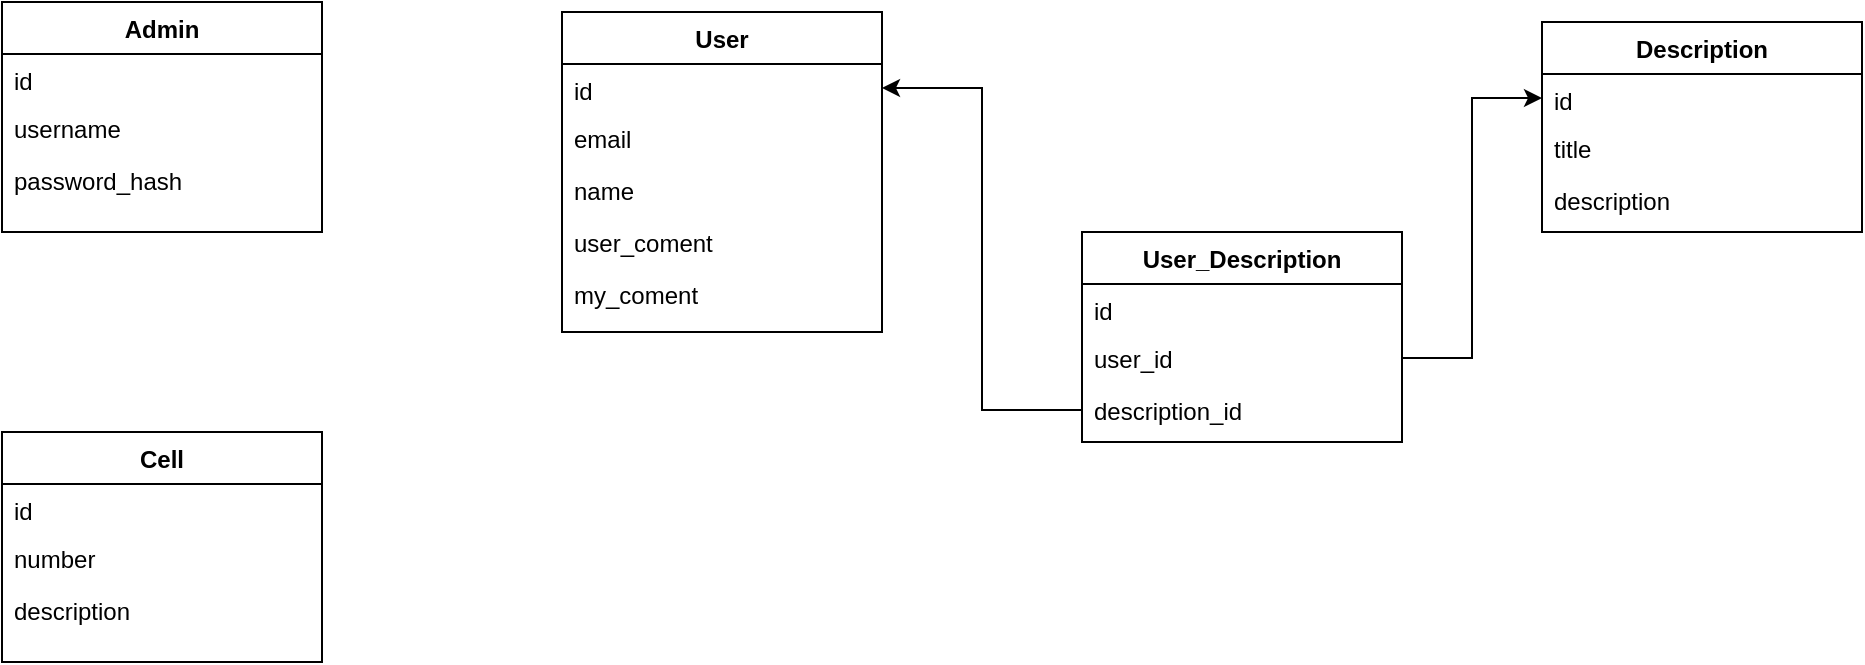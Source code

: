 <mxfile version="20.8.23" type="github">
  <diagram name="Page-1" id="9f46799a-70d6-7492-0946-bef42562c5a5">
    <mxGraphModel dx="3187" dy="4248" grid="1" gridSize="10" guides="1" tooltips="1" connect="1" arrows="1" fold="1" page="1" pageScale="1" pageWidth="1100" pageHeight="850" background="none" math="0" shadow="0">
      <root>
        <mxCell id="0" />
        <mxCell id="1" parent="0" />
        <mxCell id="Sm0ss1CgcWURTjr-spZG-1" value="Admin" style="swimlane;fontStyle=1;align=center;verticalAlign=top;childLayout=stackLayout;horizontal=1;startSize=26;horizontalStack=0;resizeParent=1;resizeLast=0;collapsible=1;marginBottom=0;rounded=0;shadow=0;strokeWidth=1;" parent="1" vertex="1">
          <mxGeometry x="60" y="-2365" width="160" height="115" as="geometry">
            <mxRectangle x="340" y="380" width="170" height="26" as="alternateBounds" />
          </mxGeometry>
        </mxCell>
        <mxCell id="Sm0ss1CgcWURTjr-spZG-2" value="id" style="text;align=left;verticalAlign=top;spacingLeft=4;spacingRight=4;overflow=hidden;rotatable=0;points=[[0,0.5],[1,0.5]];portConstraint=eastwest;" parent="Sm0ss1CgcWURTjr-spZG-1" vertex="1">
          <mxGeometry y="26" width="160" height="24" as="geometry" />
        </mxCell>
        <mxCell id="Sm0ss1CgcWURTjr-spZG-3" value="username" style="text;align=left;verticalAlign=top;spacingLeft=4;spacingRight=4;overflow=hidden;rotatable=0;points=[[0,0.5],[1,0.5]];portConstraint=eastwest;" parent="Sm0ss1CgcWURTjr-spZG-1" vertex="1">
          <mxGeometry y="50" width="160" height="26" as="geometry" />
        </mxCell>
        <mxCell id="Sm0ss1CgcWURTjr-spZG-4" value="password_hash" style="text;align=left;verticalAlign=top;spacingLeft=4;spacingRight=4;overflow=hidden;rotatable=0;points=[[0,0.5],[1,0.5]];portConstraint=eastwest;" parent="Sm0ss1CgcWURTjr-spZG-1" vertex="1">
          <mxGeometry y="76" width="160" height="26" as="geometry" />
        </mxCell>
        <mxCell id="Sm0ss1CgcWURTjr-spZG-11" value="User" style="swimlane;fontStyle=1;align=center;verticalAlign=top;childLayout=stackLayout;horizontal=1;startSize=26;horizontalStack=0;resizeParent=1;resizeLast=0;collapsible=1;marginBottom=0;rounded=0;shadow=0;strokeWidth=1;" parent="1" vertex="1">
          <mxGeometry x="340" y="-2360" width="160" height="160" as="geometry">
            <mxRectangle x="340" y="380" width="170" height="26" as="alternateBounds" />
          </mxGeometry>
        </mxCell>
        <mxCell id="Sm0ss1CgcWURTjr-spZG-12" value="id" style="text;align=left;verticalAlign=top;spacingLeft=4;spacingRight=4;overflow=hidden;rotatable=0;points=[[0,0.5],[1,0.5]];portConstraint=eastwest;" parent="Sm0ss1CgcWURTjr-spZG-11" vertex="1">
          <mxGeometry y="26" width="160" height="24" as="geometry" />
        </mxCell>
        <mxCell id="Sm0ss1CgcWURTjr-spZG-13" value="email" style="text;align=left;verticalAlign=top;spacingLeft=4;spacingRight=4;overflow=hidden;rotatable=0;points=[[0,0.5],[1,0.5]];portConstraint=eastwest;" parent="Sm0ss1CgcWURTjr-spZG-11" vertex="1">
          <mxGeometry y="50" width="160" height="26" as="geometry" />
        </mxCell>
        <mxCell id="Sm0ss1CgcWURTjr-spZG-14" value="name" style="text;align=left;verticalAlign=top;spacingLeft=4;spacingRight=4;overflow=hidden;rotatable=0;points=[[0,0.5],[1,0.5]];portConstraint=eastwest;" parent="Sm0ss1CgcWURTjr-spZG-11" vertex="1">
          <mxGeometry y="76" width="160" height="26" as="geometry" />
        </mxCell>
        <mxCell id="Sm0ss1CgcWURTjr-spZG-15" value="user_coment" style="text;align=left;verticalAlign=top;spacingLeft=4;spacingRight=4;overflow=hidden;rotatable=0;points=[[0,0.5],[1,0.5]];portConstraint=eastwest;" parent="Sm0ss1CgcWURTjr-spZG-11" vertex="1">
          <mxGeometry y="102" width="160" height="26" as="geometry" />
        </mxCell>
        <mxCell id="Sm0ss1CgcWURTjr-spZG-16" value="my_coment" style="text;align=left;verticalAlign=top;spacingLeft=4;spacingRight=4;overflow=hidden;rotatable=0;points=[[0,0.5],[1,0.5]];portConstraint=eastwest;" parent="Sm0ss1CgcWURTjr-spZG-11" vertex="1">
          <mxGeometry y="128" width="160" height="26" as="geometry" />
        </mxCell>
        <mxCell id="Sm0ss1CgcWURTjr-spZG-18" value="Description" style="swimlane;fontStyle=1;align=center;verticalAlign=top;childLayout=stackLayout;horizontal=1;startSize=26;horizontalStack=0;resizeParent=1;resizeLast=0;collapsible=1;marginBottom=0;rounded=0;shadow=0;strokeWidth=1;" parent="1" vertex="1">
          <mxGeometry x="830" y="-2355" width="160" height="105" as="geometry">
            <mxRectangle x="340" y="380" width="170" height="26" as="alternateBounds" />
          </mxGeometry>
        </mxCell>
        <mxCell id="Sm0ss1CgcWURTjr-spZG-19" value="id" style="text;align=left;verticalAlign=top;spacingLeft=4;spacingRight=4;overflow=hidden;rotatable=0;points=[[0,0.5],[1,0.5]];portConstraint=eastwest;" parent="Sm0ss1CgcWURTjr-spZG-18" vertex="1">
          <mxGeometry y="26" width="160" height="24" as="geometry" />
        </mxCell>
        <mxCell id="Sm0ss1CgcWURTjr-spZG-20" value="title" style="text;align=left;verticalAlign=top;spacingLeft=4;spacingRight=4;overflow=hidden;rotatable=0;points=[[0,0.5],[1,0.5]];portConstraint=eastwest;" parent="Sm0ss1CgcWURTjr-spZG-18" vertex="1">
          <mxGeometry y="50" width="160" height="26" as="geometry" />
        </mxCell>
        <mxCell id="Sm0ss1CgcWURTjr-spZG-21" value="description" style="text;align=left;verticalAlign=top;spacingLeft=4;spacingRight=4;overflow=hidden;rotatable=0;points=[[0,0.5],[1,0.5]];portConstraint=eastwest;" parent="Sm0ss1CgcWURTjr-spZG-18" vertex="1">
          <mxGeometry y="76" width="160" height="26" as="geometry" />
        </mxCell>
        <mxCell id="Sm0ss1CgcWURTjr-spZG-27" value="Cell" style="swimlane;fontStyle=1;align=center;verticalAlign=top;childLayout=stackLayout;horizontal=1;startSize=26;horizontalStack=0;resizeParent=1;resizeLast=0;collapsible=1;marginBottom=0;rounded=0;shadow=0;strokeWidth=1;" parent="1" vertex="1">
          <mxGeometry x="60" y="-2150" width="160" height="115" as="geometry">
            <mxRectangle x="340" y="380" width="170" height="26" as="alternateBounds" />
          </mxGeometry>
        </mxCell>
        <mxCell id="Sm0ss1CgcWURTjr-spZG-28" value="id" style="text;align=left;verticalAlign=top;spacingLeft=4;spacingRight=4;overflow=hidden;rotatable=0;points=[[0,0.5],[1,0.5]];portConstraint=eastwest;" parent="Sm0ss1CgcWURTjr-spZG-27" vertex="1">
          <mxGeometry y="26" width="160" height="24" as="geometry" />
        </mxCell>
        <mxCell id="Sm0ss1CgcWURTjr-spZG-29" value="number" style="text;align=left;verticalAlign=top;spacingLeft=4;spacingRight=4;overflow=hidden;rotatable=0;points=[[0,0.5],[1,0.5]];portConstraint=eastwest;" parent="Sm0ss1CgcWURTjr-spZG-27" vertex="1">
          <mxGeometry y="50" width="160" height="26" as="geometry" />
        </mxCell>
        <mxCell id="Sm0ss1CgcWURTjr-spZG-30" value="description" style="text;align=left;verticalAlign=top;spacingLeft=4;spacingRight=4;overflow=hidden;rotatable=0;points=[[0,0.5],[1,0.5]];portConstraint=eastwest;" parent="Sm0ss1CgcWURTjr-spZG-27" vertex="1">
          <mxGeometry y="76" width="160" height="26" as="geometry" />
        </mxCell>
        <mxCell id="aC7HOlzn7UsuC4Z27_pg-3" value="User_Description" style="swimlane;fontStyle=1;align=center;verticalAlign=top;childLayout=stackLayout;horizontal=1;startSize=26;horizontalStack=0;resizeParent=1;resizeLast=0;collapsible=1;marginBottom=0;rounded=0;shadow=0;strokeWidth=1;" vertex="1" parent="1">
          <mxGeometry x="600" y="-2250" width="160" height="105" as="geometry">
            <mxRectangle x="340" y="380" width="170" height="26" as="alternateBounds" />
          </mxGeometry>
        </mxCell>
        <mxCell id="aC7HOlzn7UsuC4Z27_pg-4" value="id" style="text;align=left;verticalAlign=top;spacingLeft=4;spacingRight=4;overflow=hidden;rotatable=0;points=[[0,0.5],[1,0.5]];portConstraint=eastwest;" vertex="1" parent="aC7HOlzn7UsuC4Z27_pg-3">
          <mxGeometry y="26" width="160" height="24" as="geometry" />
        </mxCell>
        <mxCell id="aC7HOlzn7UsuC4Z27_pg-5" value="user_id" style="text;align=left;verticalAlign=top;spacingLeft=4;spacingRight=4;overflow=hidden;rotatable=0;points=[[0,0.5],[1,0.5]];portConstraint=eastwest;" vertex="1" parent="aC7HOlzn7UsuC4Z27_pg-3">
          <mxGeometry y="50" width="160" height="26" as="geometry" />
        </mxCell>
        <mxCell id="aC7HOlzn7UsuC4Z27_pg-6" value="description_id" style="text;align=left;verticalAlign=top;spacingLeft=4;spacingRight=4;overflow=hidden;rotatable=0;points=[[0,0.5],[1,0.5]];portConstraint=eastwest;" vertex="1" parent="aC7HOlzn7UsuC4Z27_pg-3">
          <mxGeometry y="76" width="160" height="26" as="geometry" />
        </mxCell>
        <mxCell id="aC7HOlzn7UsuC4Z27_pg-7" style="edgeStyle=orthogonalEdgeStyle;rounded=0;orthogonalLoop=1;jettySize=auto;html=1;entryX=0;entryY=0.5;entryDx=0;entryDy=0;" edge="1" parent="1" source="aC7HOlzn7UsuC4Z27_pg-5" target="Sm0ss1CgcWURTjr-spZG-19">
          <mxGeometry relative="1" as="geometry" />
        </mxCell>
        <mxCell id="aC7HOlzn7UsuC4Z27_pg-8" style="edgeStyle=orthogonalEdgeStyle;rounded=0;orthogonalLoop=1;jettySize=auto;html=1;entryX=1;entryY=0.5;entryDx=0;entryDy=0;" edge="1" parent="1" source="aC7HOlzn7UsuC4Z27_pg-6" target="Sm0ss1CgcWURTjr-spZG-12">
          <mxGeometry relative="1" as="geometry" />
        </mxCell>
      </root>
    </mxGraphModel>
  </diagram>
</mxfile>
